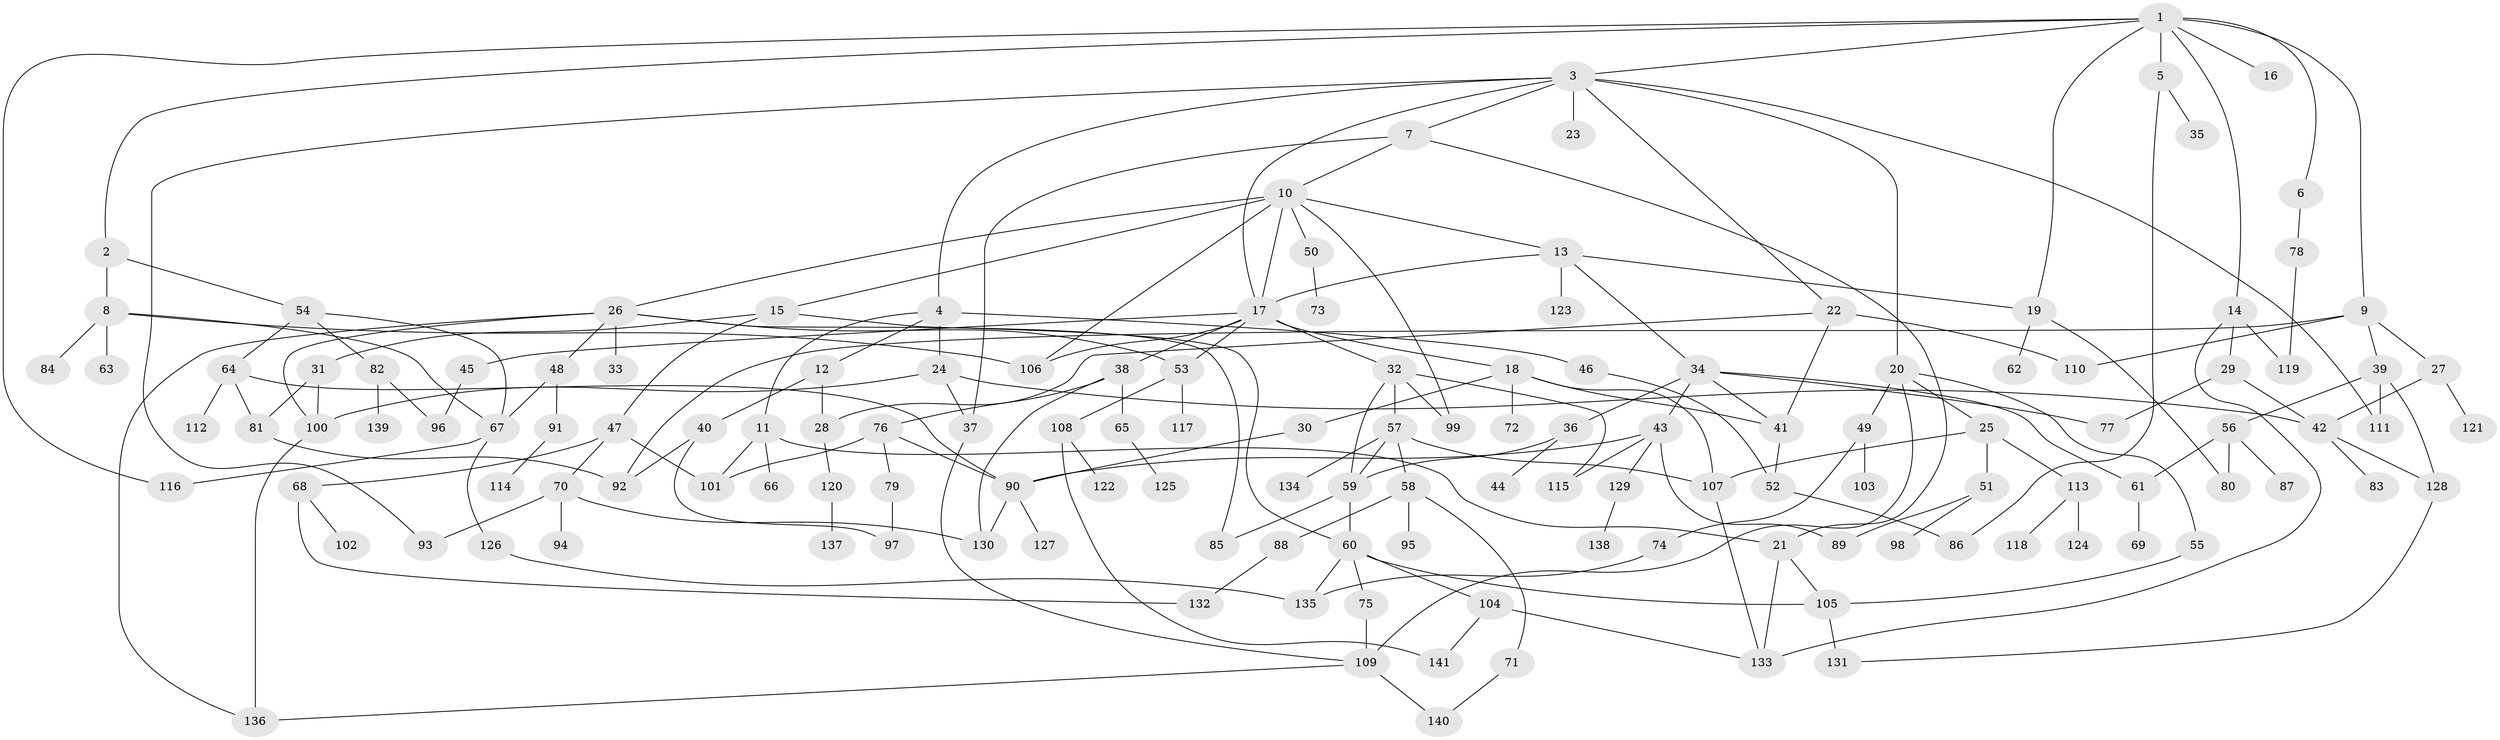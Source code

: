 // coarse degree distribution, {5: 0.2112676056338028, 8: 0.028169014084507043, 12: 0.014084507042253521, 9: 0.014084507042253521, 4: 0.16901408450704225, 3: 0.18309859154929578, 2: 0.2535211267605634, 1: 0.08450704225352113, 6: 0.028169014084507043, 7: 0.014084507042253521}
// Generated by graph-tools (version 1.1) at 2025/36/03/04/25 23:36:09]
// undirected, 141 vertices, 204 edges
graph export_dot {
  node [color=gray90,style=filled];
  1;
  2;
  3;
  4;
  5;
  6;
  7;
  8;
  9;
  10;
  11;
  12;
  13;
  14;
  15;
  16;
  17;
  18;
  19;
  20;
  21;
  22;
  23;
  24;
  25;
  26;
  27;
  28;
  29;
  30;
  31;
  32;
  33;
  34;
  35;
  36;
  37;
  38;
  39;
  40;
  41;
  42;
  43;
  44;
  45;
  46;
  47;
  48;
  49;
  50;
  51;
  52;
  53;
  54;
  55;
  56;
  57;
  58;
  59;
  60;
  61;
  62;
  63;
  64;
  65;
  66;
  67;
  68;
  69;
  70;
  71;
  72;
  73;
  74;
  75;
  76;
  77;
  78;
  79;
  80;
  81;
  82;
  83;
  84;
  85;
  86;
  87;
  88;
  89;
  90;
  91;
  92;
  93;
  94;
  95;
  96;
  97;
  98;
  99;
  100;
  101;
  102;
  103;
  104;
  105;
  106;
  107;
  108;
  109;
  110;
  111;
  112;
  113;
  114;
  115;
  116;
  117;
  118;
  119;
  120;
  121;
  122;
  123;
  124;
  125;
  126;
  127;
  128;
  129;
  130;
  131;
  132;
  133;
  134;
  135;
  136;
  137;
  138;
  139;
  140;
  141;
  1 -- 2;
  1 -- 3;
  1 -- 5;
  1 -- 6;
  1 -- 9;
  1 -- 14;
  1 -- 16;
  1 -- 116;
  1 -- 19;
  2 -- 8;
  2 -- 54;
  3 -- 4;
  3 -- 7;
  3 -- 20;
  3 -- 22;
  3 -- 23;
  3 -- 111;
  3 -- 93;
  3 -- 17;
  4 -- 11;
  4 -- 12;
  4 -- 24;
  4 -- 46;
  5 -- 35;
  5 -- 86;
  6 -- 78;
  7 -- 10;
  7 -- 21;
  7 -- 37;
  8 -- 63;
  8 -- 67;
  8 -- 84;
  8 -- 106;
  9 -- 27;
  9 -- 39;
  9 -- 92;
  9 -- 110;
  10 -- 13;
  10 -- 15;
  10 -- 26;
  10 -- 50;
  10 -- 99;
  10 -- 17;
  10 -- 106;
  11 -- 21;
  11 -- 66;
  11 -- 101;
  12 -- 40;
  12 -- 28;
  13 -- 17;
  13 -- 19;
  13 -- 34;
  13 -- 123;
  14 -- 29;
  14 -- 133;
  14 -- 119;
  15 -- 31;
  15 -- 47;
  15 -- 60;
  17 -- 18;
  17 -- 32;
  17 -- 38;
  17 -- 45;
  17 -- 53;
  17 -- 106;
  18 -- 30;
  18 -- 41;
  18 -- 72;
  18 -- 107;
  19 -- 62;
  19 -- 80;
  20 -- 25;
  20 -- 49;
  20 -- 55;
  20 -- 109;
  21 -- 105;
  21 -- 133;
  22 -- 28;
  22 -- 41;
  22 -- 110;
  24 -- 37;
  24 -- 100;
  24 -- 42;
  25 -- 51;
  25 -- 107;
  25 -- 113;
  26 -- 33;
  26 -- 48;
  26 -- 85;
  26 -- 136;
  26 -- 100;
  26 -- 53;
  27 -- 42;
  27 -- 121;
  28 -- 120;
  29 -- 77;
  29 -- 42;
  30 -- 90;
  31 -- 81;
  31 -- 100;
  32 -- 57;
  32 -- 59;
  32 -- 99;
  32 -- 115;
  34 -- 36;
  34 -- 43;
  34 -- 61;
  34 -- 41;
  34 -- 77;
  36 -- 44;
  36 -- 59;
  37 -- 109;
  38 -- 65;
  38 -- 76;
  38 -- 130;
  39 -- 56;
  39 -- 128;
  39 -- 111;
  40 -- 97;
  40 -- 92;
  41 -- 52;
  42 -- 83;
  42 -- 128;
  43 -- 89;
  43 -- 90;
  43 -- 129;
  43 -- 115;
  45 -- 96;
  46 -- 52;
  47 -- 68;
  47 -- 70;
  47 -- 101;
  48 -- 91;
  48 -- 67;
  49 -- 74;
  49 -- 103;
  50 -- 73;
  51 -- 98;
  51 -- 89;
  52 -- 86;
  53 -- 108;
  53 -- 117;
  54 -- 64;
  54 -- 82;
  54 -- 67;
  55 -- 105;
  56 -- 61;
  56 -- 87;
  56 -- 80;
  57 -- 58;
  57 -- 134;
  57 -- 59;
  57 -- 107;
  58 -- 71;
  58 -- 88;
  58 -- 95;
  59 -- 60;
  59 -- 85;
  60 -- 75;
  60 -- 104;
  60 -- 135;
  60 -- 105;
  61 -- 69;
  64 -- 112;
  64 -- 81;
  64 -- 90;
  65 -- 125;
  67 -- 126;
  67 -- 116;
  68 -- 102;
  68 -- 132;
  70 -- 93;
  70 -- 94;
  70 -- 130;
  71 -- 140;
  74 -- 135;
  75 -- 109;
  76 -- 79;
  76 -- 101;
  76 -- 90;
  78 -- 119;
  79 -- 97;
  81 -- 92;
  82 -- 139;
  82 -- 96;
  88 -- 132;
  90 -- 127;
  90 -- 130;
  91 -- 114;
  100 -- 136;
  104 -- 141;
  104 -- 133;
  105 -- 131;
  107 -- 133;
  108 -- 122;
  108 -- 141;
  109 -- 140;
  109 -- 136;
  113 -- 118;
  113 -- 124;
  120 -- 137;
  126 -- 135;
  128 -- 131;
  129 -- 138;
}
